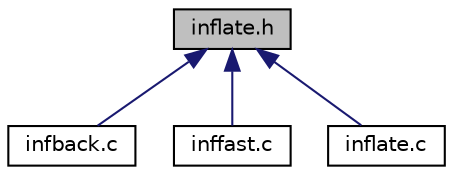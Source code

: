 digraph "inflate.h"
{
 // INTERACTIVE_SVG=YES
  edge [fontname="Helvetica",fontsize="10",labelfontname="Helvetica",labelfontsize="10"];
  node [fontname="Helvetica",fontsize="10",shape=record];
  Node1 [label="inflate.h",height=0.2,width=0.4,color="black", fillcolor="grey75", style="filled", fontcolor="black"];
  Node1 -> Node2 [dir="back",color="midnightblue",fontsize="10",style="solid",fontname="Helvetica"];
  Node2 [label="infback.c",height=0.2,width=0.4,color="black", fillcolor="white", style="filled",URL="$infback_8c.html"];
  Node1 -> Node3 [dir="back",color="midnightblue",fontsize="10",style="solid",fontname="Helvetica"];
  Node3 [label="inffast.c",height=0.2,width=0.4,color="black", fillcolor="white", style="filled",URL="$inffast_8c.html"];
  Node1 -> Node4 [dir="back",color="midnightblue",fontsize="10",style="solid",fontname="Helvetica"];
  Node4 [label="inflate.c",height=0.2,width=0.4,color="black", fillcolor="white", style="filled",URL="$inflate_8c.html"];
}

